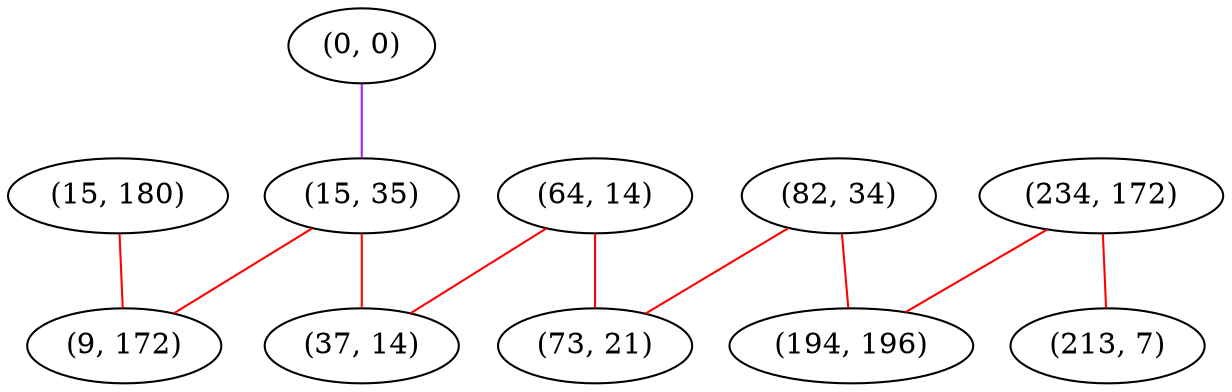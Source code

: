 graph "" {
"(0, 0)";
"(82, 34)";
"(15, 180)";
"(15, 35)";
"(64, 14)";
"(234, 172)";
"(37, 14)";
"(73, 21)";
"(213, 7)";
"(194, 196)";
"(9, 172)";
"(0, 0)" -- "(15, 35)"  [color=purple, key=0, weight=4];
"(82, 34)" -- "(73, 21)"  [color=red, key=0, weight=1];
"(82, 34)" -- "(194, 196)"  [color=red, key=0, weight=1];
"(15, 180)" -- "(9, 172)"  [color=red, key=0, weight=1];
"(15, 35)" -- "(37, 14)"  [color=red, key=0, weight=1];
"(15, 35)" -- "(9, 172)"  [color=red, key=0, weight=1];
"(64, 14)" -- "(37, 14)"  [color=red, key=0, weight=1];
"(64, 14)" -- "(73, 21)"  [color=red, key=0, weight=1];
"(234, 172)" -- "(213, 7)"  [color=red, key=0, weight=1];
"(234, 172)" -- "(194, 196)"  [color=red, key=0, weight=1];
}
